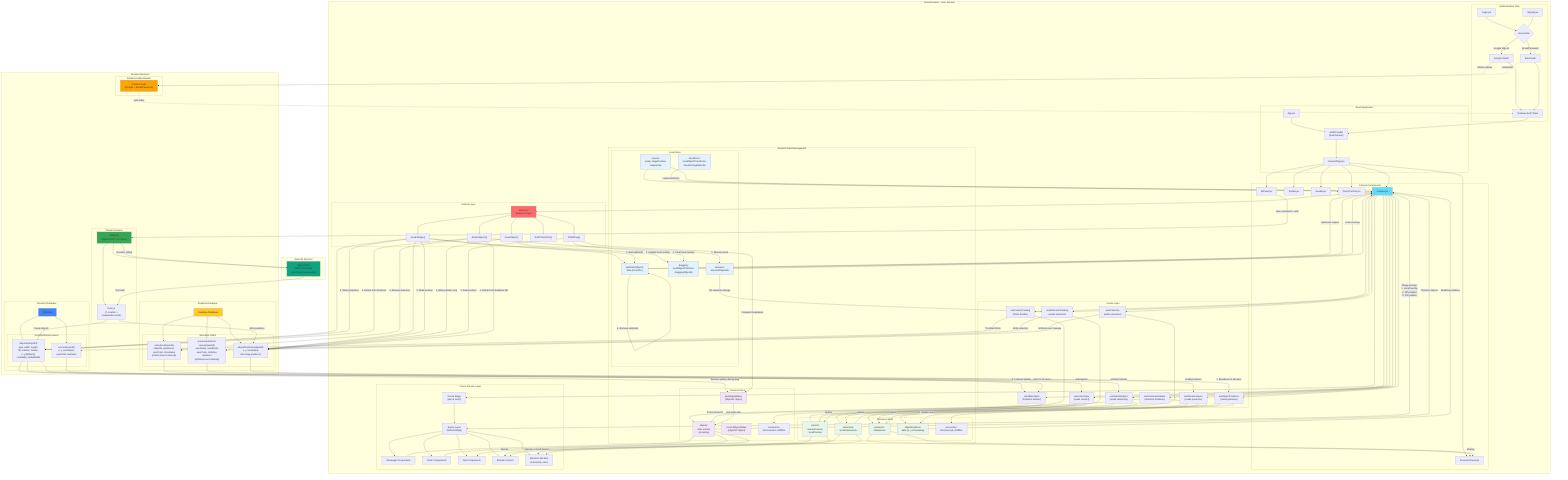 graph TB
    subgraph "Client Browser - User Session"
        subgraph "React Application"
            APP[App.jsx]
            AUTH_PROVIDER["AuthProvider<br/>(AuthContext)"]
            CANVAS_PAGE[CanvasPage.jsx]
            
            APP --> AUTH_PROVIDER
            AUTH_PROVIDER --> CANVAS_PAGE
        end
        
        subgraph "Authentication Flow"
            LOGIN[Login.jsx]
            SIGNUP[SignUp.jsx]
            AUTH_FLOW{User Action}
            
            AUTH_FLOW -->|Google Sign-In| GOOGLE_AUTH[Google OAuth]
            AUTH_FLOW -->|Email/Password| EMAIL_AUTH[Email Auth]
            GOOGLE_AUTH --> AUTH_SUCCESS[Firebase Auth Token]
            EMAIL_AUTH --> AUTH_SUCCESS
            AUTH_SUCCESS --> AUTH_PROVIDER
        end
        
        subgraph "Zustand State Management"
            subgraph "Local Store"
                LOCAL_CANVAS["canvas:<br/>mode, stagePosition,<br/>stageScale"]
                LOCAL_SELECTION["selection:<br/>selectedObjectIds"]
                LOCAL_DRAGGING["dragging:<br/>localObjectPositions,<br/>draggingObjectId"]
                LOCAL_TRANSFORMS["transforms:<br/>localObjectTransforms,<br/>transformingObjectId"]
                LOCAL_OPTIMISTIC["optimisticObjects:<br/>data (local IDs)"]
            end
            
            subgraph "Firestore Store"
                FS_OBJECTS["objects:<br/>data, sorted,<br/>isLoading"]
                FS_PENDING["pendingUpdates:<br/>{objectId: object}"]
                FS_CURRENT["currentObjectsMap:<br/>{objectId: object}"]
                FS_CONNECTION["connection:<br/>isConnected, isOffline"]
            end
            
            subgraph "Presence Store"
                PS_USERS["presence:<br/>onlineUsers"]
                PS_CURSORS["cursors:<br/>remoteCursors,<br/>localPosition"]
                PS_SELECTIONS["selections:<br/>remoteSelections"]
                PS_POSITIONS["objectPositions:<br/>data {x, y, timestamp}"]
                PS_CONNECTION["connection:<br/>isConnected, isOffline"]
            end
        end
        
        subgraph "Canvas Components"
            CANVAS[Canvas.jsx]
            TOOLBAR[Toolbar.jsx]
            HEADER[Header.jsx]
            PRESENCE_PANEL[PresencePanel.jsx]
            ZOOM_CONTROLS[ZoomControls.jsx]
            AI_PANEL[AIPanel.jsx]
            
            CANVAS_PAGE --> HEADER
            CANVAS_PAGE --> TOOLBAR
            CANVAS_PAGE --> CANVAS
            CANVAS_PAGE --> PRESENCE_PANEL
            CANVAS_PAGE --> ZOOM_CONTROLS
            CANVAS_PAGE --> AI_PANEL
        end
        
        subgraph "Konva Canvas Layer"
            STAGE["Konva Stage<br/>(pan & zoom)"]
            LAYER["Konva Layer<br/>(5000x5000px)"]
            RECT["Rectangle Components"]
            CIRCLE["Circle Components"]
            TEXT["Text Components"]
            CURSORS["Remote Cursors"]
            SELECTION_BORDERS["Selection Borders<br/>(colored by user)"]
            
            CANVAS --> STAGE
            STAGE --> LAYER
            LAYER --> RECT
            LAYER --> CIRCLE
            LAYER --> TEXT
            LAYER --> CURSORS
            LAYER --> SELECTION_BORDERS
        end
        
        subgraph "Hooks Layer"
            HOOK_OBJECT_SYNC["useObjectSync<br/>(Firestore listener)"]
            HOOK_PRESENCE["usePresence<br/>(writes presence)"]
            HOOK_PRESENCE_SYNC["usePresenceSync<br/>(reads presence)"]
            HOOK_CURSOR_TRACK["useCursorTracking<br/>(50ms throttle)"]
            HOOK_CURSOR_SYNC["useCursorSync<br/>(reads cursors)"]
            HOOK_SELECTION_TRACK["useSelectionTracking<br/>(writes selection)"]
            HOOK_SELECTION_SYNC["useSelectionSync<br/>(reads selections)"]
            HOOK_POSITIONS["useObjectPositions<br/>(reads positions)"]
            HOOK_CONNECTION["useConnectionState<br/>(monitors Firebase)"]
            
            CANVAS --> HOOK_OBJECT_SYNC
            CANVAS --> HOOK_PRESENCE
            CANVAS --> HOOK_PRESENCE_SYNC
            CANVAS --> HOOK_CURSOR_TRACK
            CANVAS --> HOOK_CURSOR_SYNC
            CANVAS --> HOOK_SELECTION_TRACK
            CANVAS --> HOOK_SELECTION_SYNC
            CANVAS --> HOOK_POSITIONS
            CANVAS --> HOOK_CONNECTION
        end
        
        subgraph "Actions Layer"
            ACTIONS["actions.js<br/>(business logic)"]
            ACTION_CREATE["createShape()"]
            ACTION_MOVE["moveObject()"]
            ACTION_DRAG_END["finishDrag()"]
            ACTION_TRANSFORM["finishTransform()"]
            ACTION_DELETE["deleteObjects()"]
            
            CANVAS --> ACTIONS
            ACTIONS --> ACTION_CREATE
            ACTIONS --> ACTION_MOVE
            ACTIONS --> ACTION_DRAG_END
            ACTIONS --> ACTION_TRANSFORM
            ACTIONS --> ACTION_DELETE
        end
    end
    
    subgraph "Firebase Backend"
        subgraph "Firebase Authentication"
            FB_AUTH["Firebase Auth<br/>(Google + Email/Password)"]
        end
        
        subgraph "Firestore Database"
            FS_DB["Firestore"]
            
            subgraph "projects/shared-canvas"
                FS_OBJECTS_COL["objects/{objectId}<br/>type, width, height,<br/>fill, rotation, zIndex,<br/>x, y (fallback),<br/>createdAt, lastEditedAt"]
                FS_CURSORS_COL["cursors/{userId}<br/>x, y, userName,<br/>userColor, lastSeen"]
            end
            
            FS_DB --> FS_OBJECTS_COL
            FS_DB --> FS_CURSORS_COL
        end
        
        subgraph "Realtime Database"
            RT_DB["Realtime Database"]
            
            subgraph "Real-time Paths"
                RT_PRESENCE["presence/shared-canvas/{userId}<br/>userName, userEmail,<br/>userColor, isOnline,<br/>lastSeen<br/>(onDisconnect cleanup)"]
                RT_SELECTIONS["selections/{userId}<br/>objectId, userName,<br/>userColor, timestamp<br/>(onDisconnect cleanup)"]
                RT_POSITIONS["objectPositions/{objectId}<br/>x, y, timestamp<br/>(live drag positions)"]
            end
            
            RT_DB --> RT_PRESENCE
            RT_DB --> RT_SELECTIONS
            RT_DB --> RT_POSITIONS
        end
        
        subgraph "Cloud Functions"
            CF_AI["aiAgent()<br/>(OpenAI GPT-3.5-Turbo)"]
            CF_TOOLS["tools.js<br/>(7 creation +<br/>manipulation tools)"]
            CF_AI --> CF_TOOLS
        end
    end
    
    subgraph "External Services"
        OPENAI["OpenAI API<br/>(GPT-3.5-Turbo)<br/>(key stored server-side)"]
        CF_AI --> OPENAI
    end
    
    %% Authentication Flow
    LOGIN --> AUTH_FLOW
    SIGNUP --> AUTH_FLOW
    GOOGLE_AUTH -.->|OAuth redirect| FB_AUTH
    EMAIL_AUTH -.->|credentials| FB_AUTH
    FB_AUTH -.->|auth token| AUTH_SUCCESS
    
    %% Store Connections
    HOOK_OBJECT_SYNC --> FS_OBJECTS
    ACTION_CREATE --> LOCAL_OPTIMISTIC
    ACTION_CREATE --> FS_OBJECTS_COL
    ACTION_CREATE --> RT_POSITIONS
    
    HOOK_PRESENCE --> PS_USERS
    HOOK_PRESENCE_SYNC --> PS_USERS
    HOOK_CURSOR_TRACK --> PS_CURSORS
    HOOK_CURSOR_SYNC --> PS_CURSORS
    HOOK_SELECTION_TRACK --> PS_SELECTIONS
    HOOK_SELECTION_SYNC --> PS_SELECTIONS
    HOOK_POSITIONS --> PS_POSITIONS
    HOOK_CONNECTION --> PS_CONNECTION
    HOOK_CONNECTION --> FS_CONNECTION
    
    %% Data Flows - Object Creation
    ACTION_CREATE -->|1. Add optimistic| LOCAL_OPTIMISTIC
    ACTION_CREATE -->|2. Write properties| FS_OBJECTS_COL
    ACTION_CREATE -->|3. Write position| RT_POSITIONS
    FS_OBJECTS_COL -->|4. Listener update| HOOK_OBJECT_SYNC
    HOOK_OBJECT_SYNC -->|5. Reconcile ID| FS_OBJECTS
    LOCAL_OPTIMISTIC -->|6. Remove optimistic| LOCAL_OPTIMISTIC
    
    %% Data Flows - Object Dragging (PR #18)
    ACTION_MOVE -->|1. Update local overlay| LOCAL_DRAGGING
    ACTION_MOVE -->|2. Write position only| RT_POSITIONS
    RT_POSITIONS -->|3. Broadcast to all users| HOOK_POSITIONS
    HOOK_POSITIONS -->|4. Update store| PS_POSITIONS
    ACTION_DRAG_END -->|5. Final position| RT_POSITIONS
    ACTION_DRAG_END -->|6. Clear local overlay| LOCAL_DRAGGING
    
    %% Data Flows - Cursor Tracking
    HOOK_CURSOR_TRACK -->|Throttled 50ms| FS_CURSORS_COL
    FS_CURSORS_COL -->|onSnapshot| HOOK_CURSOR_SYNC
    HOOK_CURSOR_SYNC -->|Update| PS_CURSORS
    PS_CURSORS -->|Render| CURSORS
    
    %% Data Flows - Presence
    HOOK_PRESENCE -->|onDisconnect cleanup| RT_PRESENCE
    RT_PRESENCE -->|onValue listener| HOOK_PRESENCE_SYNC
    HOOK_PRESENCE_SYNC -->|Update| PS_USERS
    PS_USERS -->|Display| PRESENCE_PANEL
    
    %% Data Flows - Selection Tracking (PR #19)
    LOCAL_SELECTION -->|On selection change| HOOK_SELECTION_TRACK
    HOOK_SELECTION_TRACK -->|Write selection| RT_SELECTIONS
    RT_SELECTIONS -->|onValue listener| HOOK_SELECTION_SYNC
    HOOK_SELECTION_SYNC -->|Update| PS_SELECTIONS
    PS_SELECTIONS -->|Render colored borders| SELECTION_BORDERS
    
    %% Data Flows - Conflict Resolution
    FS_OBJECTS_COL -->|Remote update during drag| FS_PENDING
    ACTION_DRAG_END -->|Compare timestamps| FS_PENDING
    FS_PENDING -->|Last-write-wins| FS_OBJECTS
    
    %% Data Flows - Object Deletion
    ACTION_DELETE -->|1. Remove local| LOCAL_SELECTION
    ACTION_DELETE -->|2. Delete from Firestore| FS_OBJECTS_COL
    ACTION_DELETE -->|3. Delete from Realtime DB| RT_POSITIONS
    ACTION_DELETE -->|4. Remove selection| RT_SELECTIONS
    
    %% Data Flows - AI Agent
    AI_PANEL -->|User command + auth| CF_AI
    CF_AI -->|Function calling| OPENAI
    OPENAI -->|Tool calls| CF_TOOLS
    CF_TOOLS -->|Create objects| FS_OBJECTS_COL
    CF_TOOLS -->|Write positions| RT_POSITIONS
    FS_OBJECTS_COL -->|Sync to all users| HOOK_OBJECT_SYNC
    
    %% Data Flows - Rendering Pipeline
    FS_OBJECTS -->|Firestore objects| CANVAS
    PS_POSITIONS -->|Realtime positions| CANVAS
    LOCAL_DRAGGING -->|Local overlays| CANVAS
    LOCAL_TRANSFORMS -->|Local transforms| CANVAS
    LOCAL_OPTIMISTIC -->|Optimistic objects| CANVAS
    CANVAS -->|Merge priority:<br/>1. Local overlay<br/>2. RT position<br/>3. FS position| LAYER
    
    %% Store to Component Connections
    LOCAL_CANVAS --> CANVAS
    LOCAL_CANVAS --> ZOOM_CONTROLS
    LOCAL_SELECTION --> CANVAS
    LOCAL_OPTIMISTIC --> CANVAS
    FS_OBJECTS --> RECT
    FS_OBJECTS --> CIRCLE
    FS_OBJECTS --> TEXT
    PS_USERS --> PRESENCE_PANEL
    PS_CURSORS --> CURSORS
    PS_SELECTIONS --> SELECTION_BORDERS
    
    %% Styling
    style FB_AUTH fill:#FFA500
    style FS_DB fill:#4285F4
    style RT_DB fill:#FFCA28
    style CF_AI fill:#34A853
    style OPENAI fill:#10A37F
    style LOCAL_CANVAS fill:#E3F2FD
    style LOCAL_SELECTION fill:#E3F2FD
    style LOCAL_DRAGGING fill:#E3F2FD
    style LOCAL_TRANSFORMS fill:#E3F2FD
    style LOCAL_OPTIMISTIC fill:#E3F2FD
    style FS_OBJECTS fill:#F3E5F5
    style FS_PENDING fill:#F3E5F5
    style FS_CURRENT fill:#F3E5F5
    style PS_USERS fill:#E8F5E9
    style PS_CURSORS fill:#E8F5E9
    style PS_SELECTIONS fill:#E8F5E9
    style PS_POSITIONS fill:#E8F5E9
    style CANVAS fill:#61DAFB
    style ACTIONS fill:#FF6B6B